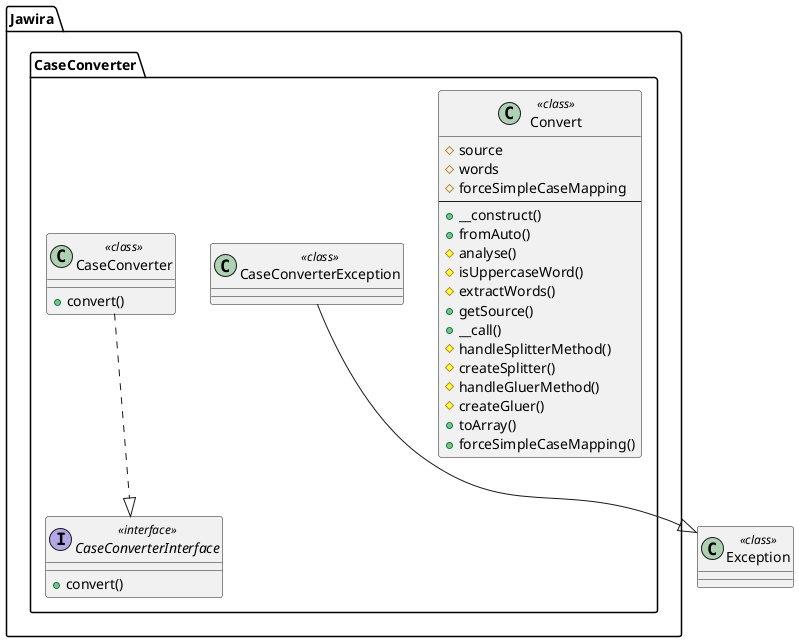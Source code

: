 @startuml
namespace Jawira.CaseConverter  {
	class Convert << class >> {
		#source
		#words
		#forceSimpleCaseMapping
		--
		+__construct()
		+fromAuto()
		#analyse()
		#isUppercaseWord()
		#extractWords()
		+getSource()
		+__call()
		#handleSplitterMethod()
		#createSplitter()
		#handleGluerMethod()
		#createGluer()
		+toArray()
		+forceSimpleCaseMapping()
	}
	class CaseConverter << class >> {
		+convert()
	}
	interface CaseConverterInterface << interface >> {
		+convert()
	}
	class CaseConverterException << class >> {
	}
}
	class Exception << class >> {
	}
Jawira.CaseConverter.CaseConverter ..|> Jawira.CaseConverter.CaseConverterInterface
Jawira.CaseConverter.CaseConverterException --|> Exception
@enduml

